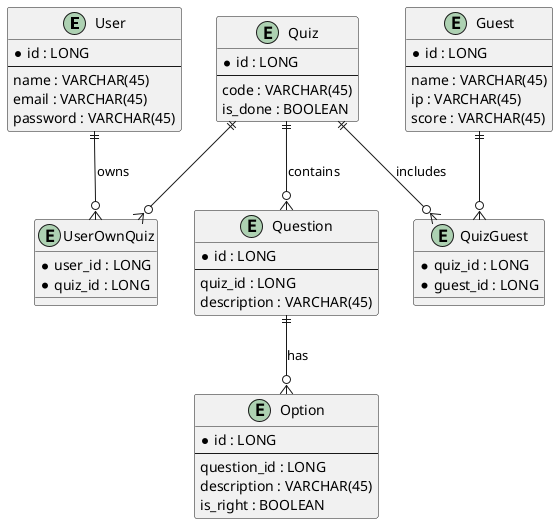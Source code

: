 @startuml
entity "User" as user {
  * id : LONG
  --
  name : VARCHAR(45)
  email : VARCHAR(45)
  password : VARCHAR(45)
}

entity "Quiz" as quiz {
  * id : LONG
  --
  code : VARCHAR(45)
  is_done : BOOLEAN
}

entity "Question" as question {
  * id : LONG
  --
  quiz_id : LONG
  description : VARCHAR(45)
}

entity "Option" as option {
  * id : LONG
  --
  question_id : LONG
  description : VARCHAR(45)
  is_right : BOOLEAN
}

entity "UserOwnQuiz" as user_own_quiz {
  * user_id : LONG
  * quiz_id : LONG
}

entity "Guest" as guest {
  * id : LONG
  --
  name : VARCHAR(45)
  ip : VARCHAR(45)
  score : VARCHAR(45)
}

entity "QuizGuest" as quiz_guest {
  * quiz_id : LONG
  * guest_id : LONG
}

user ||--o{ user_own_quiz : "owns"
quiz ||--o{ user_own_quiz : ""
quiz ||--o{ question : "contains"
question ||--o{ option : "has"
quiz ||--o{ quiz_guest : "includes"
guest ||--o{ quiz_guest : ""
@enduml
